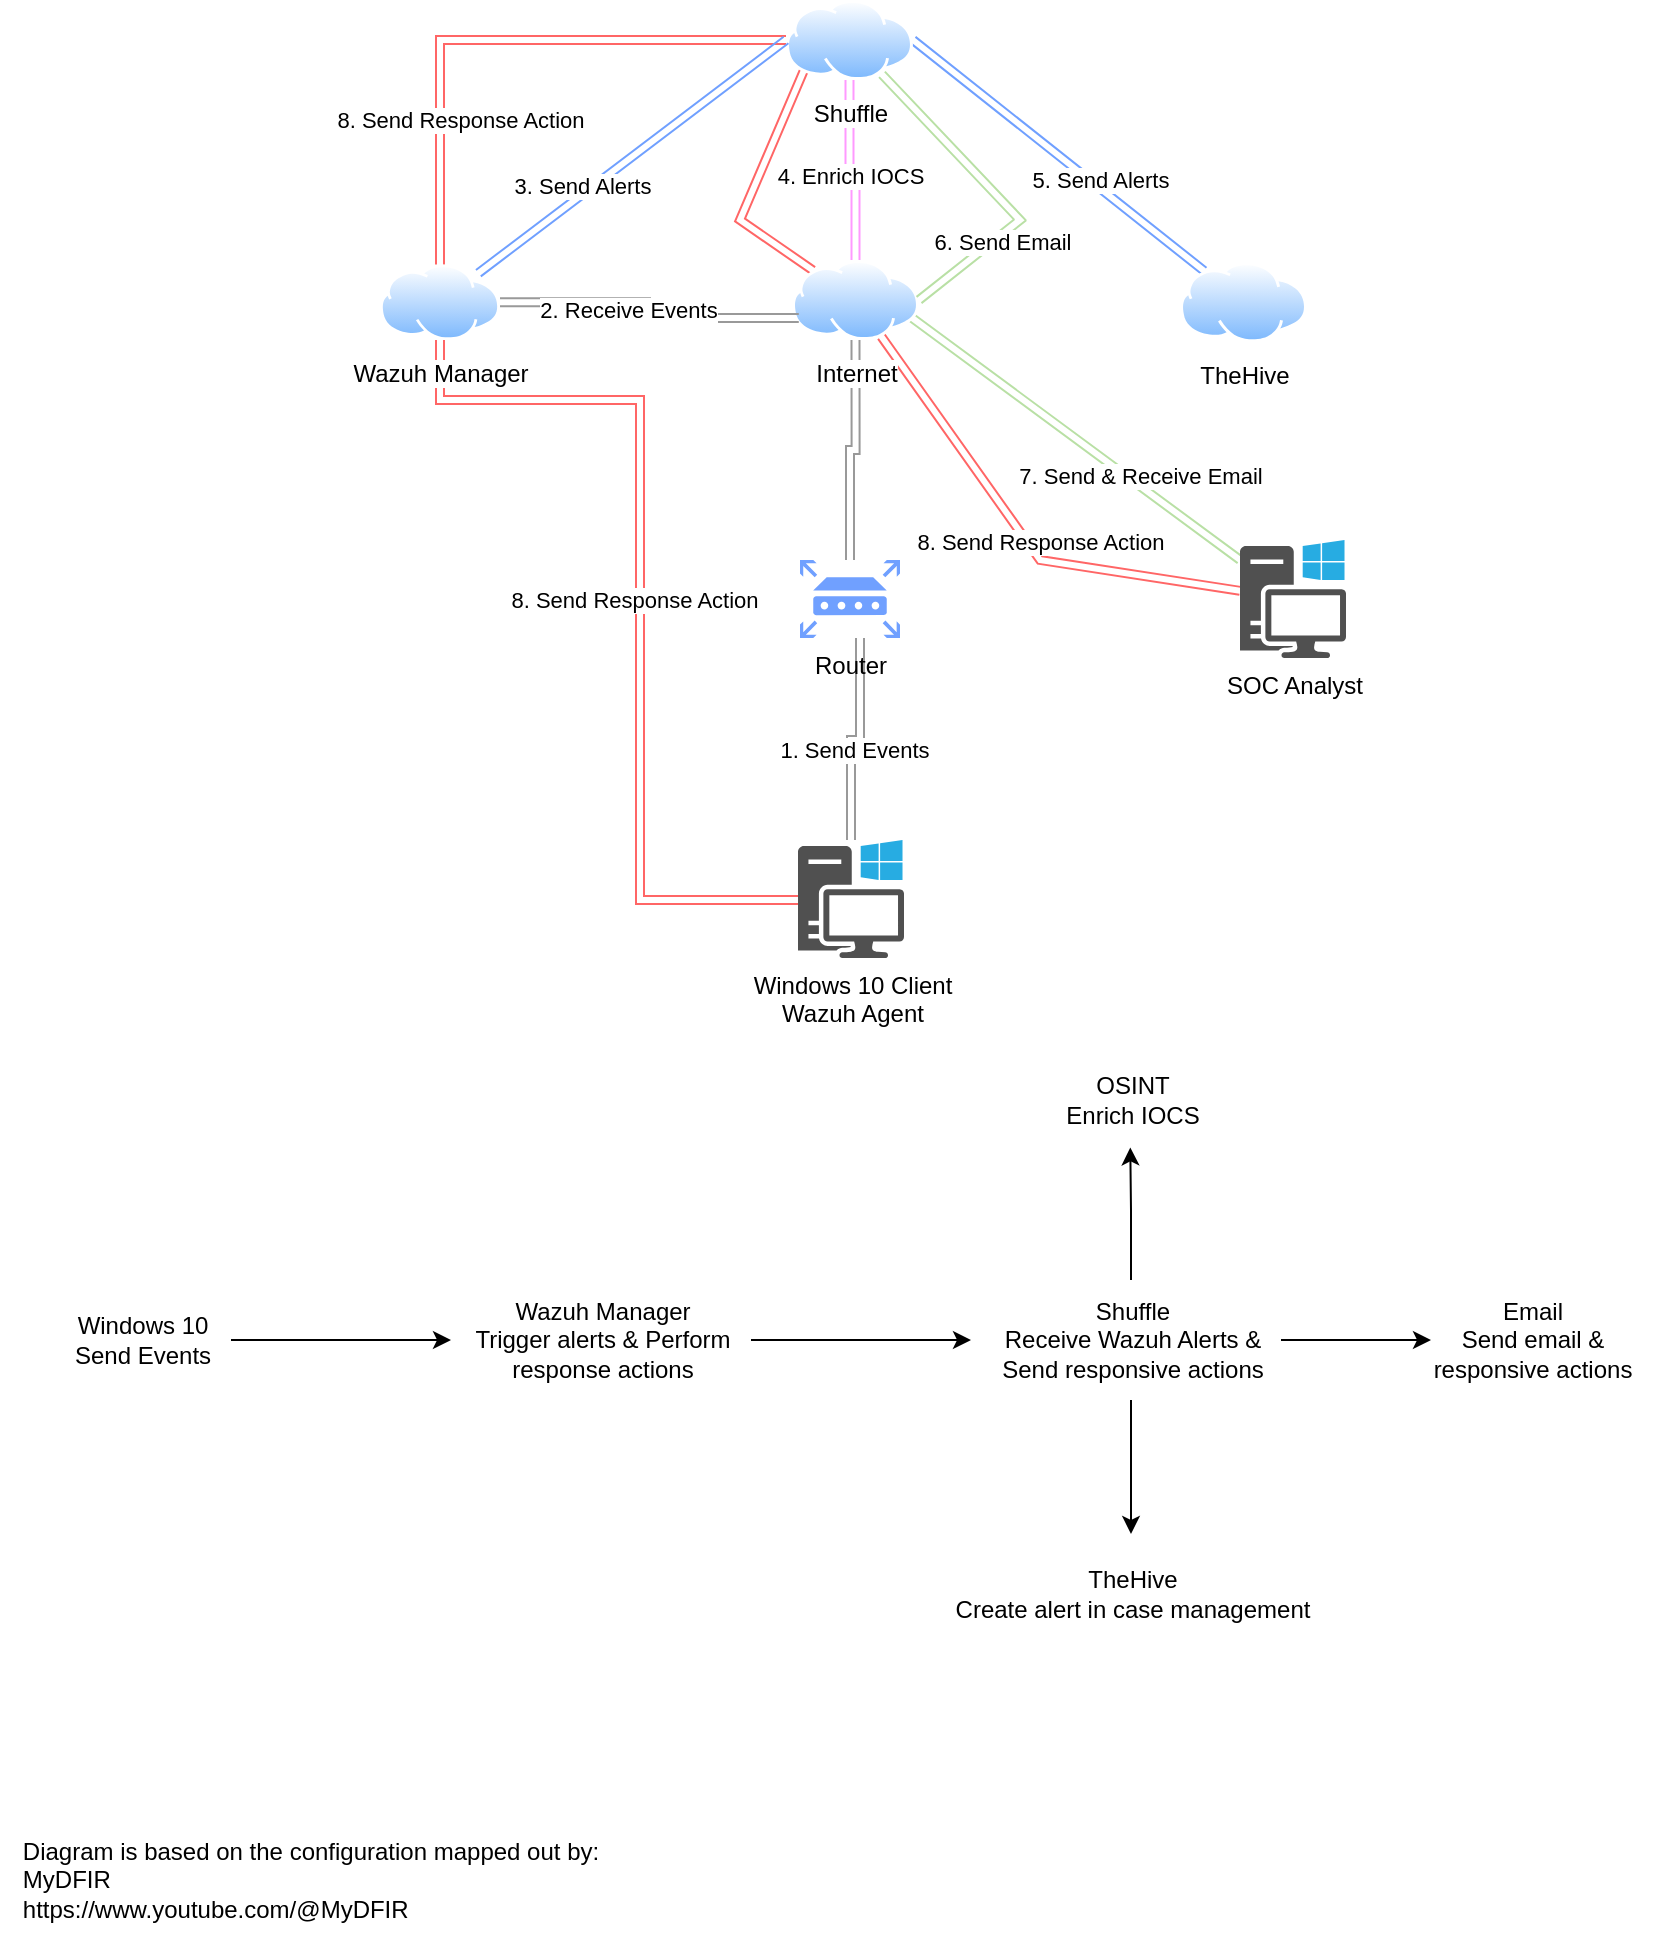 <mxfile version="24.5.4" type="github">
  <diagram name="Page-1" id="nlbGMaZcJaz8c30azb57">
    <mxGraphModel dx="1509" dy="821" grid="1" gridSize="10" guides="1" tooltips="1" connect="1" arrows="1" fold="1" page="1" pageScale="1" pageWidth="850" pageHeight="1100" math="0" shadow="0">
      <root>
        <mxCell id="0" />
        <mxCell id="1" parent="0" />
        <mxCell id="IqrTCXVaRgC0ry_F07dR-6" style="edgeStyle=orthogonalEdgeStyle;rounded=0;orthogonalLoop=1;jettySize=auto;html=1;startArrow=classic;startFill=1;shape=link;strokeColor=#999999;" edge="1" parent="1" source="VgwucHjoBokB7FiHYRz_-1" target="VgwucHjoBokB7FiHYRz_-2">
          <mxGeometry relative="1" as="geometry">
            <Array as="points">
              <mxPoint x="426" y="480" />
              <mxPoint x="430" y="480" />
            </Array>
          </mxGeometry>
        </mxCell>
        <mxCell id="IqrTCXVaRgC0ry_F07dR-7" value="1. Send Events" style="edgeLabel;html=1;align=center;verticalAlign=middle;resizable=0;points=[];" vertex="1" connectable="0" parent="IqrTCXVaRgC0ry_F07dR-6">
          <mxGeometry x="-0.147" relative="1" as="geometry">
            <mxPoint x="1" as="offset" />
          </mxGeometry>
        </mxCell>
        <mxCell id="VgwucHjoBokB7FiHYRz_-1" value="Windows 10 Client&lt;div&gt;Wazuh Agent&lt;/div&gt;" style="sketch=0;pointerEvents=1;shadow=0;dashed=0;html=1;strokeColor=none;fillColor=#505050;labelPosition=center;verticalLabelPosition=bottom;verticalAlign=top;outlineConnect=0;align=center;shape=mxgraph.office.devices.workstation_pc;" parent="1" vertex="1">
          <mxGeometry x="399" y="530" width="53" height="59" as="geometry" />
        </mxCell>
        <mxCell id="IqrTCXVaRgC0ry_F07dR-8" style="edgeStyle=orthogonalEdgeStyle;rounded=0;orthogonalLoop=1;jettySize=auto;html=1;entryX=0.5;entryY=1;entryDx=0;entryDy=0;strokeColor=#999999;startArrow=classic;startFill=1;shape=link;" edge="1" parent="1" source="VgwucHjoBokB7FiHYRz_-2" target="IqrTCXVaRgC0ry_F07dR-2">
          <mxGeometry relative="1" as="geometry" />
        </mxCell>
        <mxCell id="VgwucHjoBokB7FiHYRz_-2" value="Router" style="sketch=0;aspect=fixed;pointerEvents=1;shadow=0;dashed=0;html=1;strokeColor=none;labelPosition=center;verticalLabelPosition=bottom;verticalAlign=top;align=center;fillColor=#70A0FF;shape=mxgraph.mscae.enterprise.router" parent="1" vertex="1">
          <mxGeometry x="400" y="390" width="50" height="39" as="geometry" />
        </mxCell>
        <mxCell id="IqrTCXVaRgC0ry_F07dR-21" style="rounded=0;orthogonalLoop=1;jettySize=auto;html=1;entryX=1;entryY=0.75;entryDx=0;entryDy=0;shape=link;strokeColor=#B9E0A5;" edge="1" parent="1" source="IqrTCXVaRgC0ry_F07dR-1" target="IqrTCXVaRgC0ry_F07dR-2">
          <mxGeometry relative="1" as="geometry" />
        </mxCell>
        <mxCell id="IqrTCXVaRgC0ry_F07dR-22" value="7. Send &amp;amp; Receive Email" style="edgeLabel;html=1;align=center;verticalAlign=middle;resizable=0;points=[];" vertex="1" connectable="0" parent="IqrTCXVaRgC0ry_F07dR-21">
          <mxGeometry x="-0.352" y="-4" relative="1" as="geometry">
            <mxPoint as="offset" />
          </mxGeometry>
        </mxCell>
        <mxCell id="IqrTCXVaRgC0ry_F07dR-23" style="rounded=0;orthogonalLoop=1;jettySize=auto;html=1;shape=link;strokeColor=#FF6666;" edge="1" parent="1" source="IqrTCXVaRgC0ry_F07dR-1" target="IqrTCXVaRgC0ry_F07dR-2">
          <mxGeometry relative="1" as="geometry">
            <Array as="points">
              <mxPoint x="520" y="390" />
            </Array>
          </mxGeometry>
        </mxCell>
        <mxCell id="IqrTCXVaRgC0ry_F07dR-24" value="8. Send Response Action" style="edgeLabel;html=1;align=center;verticalAlign=middle;resizable=0;points=[];" vertex="1" connectable="0" parent="IqrTCXVaRgC0ry_F07dR-23">
          <mxGeometry x="-0.334" y="-2" relative="1" as="geometry">
            <mxPoint x="-22" y="-11" as="offset" />
          </mxGeometry>
        </mxCell>
        <mxCell id="IqrTCXVaRgC0ry_F07dR-1" value="SOC Analyst" style="sketch=0;pointerEvents=1;shadow=0;dashed=0;html=1;strokeColor=none;fillColor=#505050;labelPosition=center;verticalLabelPosition=bottom;verticalAlign=top;outlineConnect=0;align=center;shape=mxgraph.office.devices.workstation_pc;" vertex="1" parent="1">
          <mxGeometry x="620" y="380" width="53" height="59" as="geometry" />
        </mxCell>
        <mxCell id="IqrTCXVaRgC0ry_F07dR-25" style="rounded=0;orthogonalLoop=1;jettySize=auto;html=1;entryX=0;entryY=1;entryDx=0;entryDy=0;shape=link;strokeColor=#FF6666;" edge="1" parent="1" source="IqrTCXVaRgC0ry_F07dR-2" target="IqrTCXVaRgC0ry_F07dR-3">
          <mxGeometry relative="1" as="geometry">
            <Array as="points">
              <mxPoint x="370" y="220" />
            </Array>
          </mxGeometry>
        </mxCell>
        <mxCell id="IqrTCXVaRgC0ry_F07dR-2" value="Internet" style="image;aspect=fixed;perimeter=ellipsePerimeter;html=1;align=center;shadow=0;dashed=0;spacingTop=3;image=img/lib/active_directory/internet_cloud.svg;" vertex="1" parent="1">
          <mxGeometry x="396" y="240" width="63.5" height="40" as="geometry" />
        </mxCell>
        <mxCell id="IqrTCXVaRgC0ry_F07dR-14" style="edgeStyle=orthogonalEdgeStyle;rounded=0;orthogonalLoop=1;jettySize=auto;html=1;shape=link;strokeColor=#FF99FF;" edge="1" parent="1" source="IqrTCXVaRgC0ry_F07dR-3" target="IqrTCXVaRgC0ry_F07dR-2">
          <mxGeometry relative="1" as="geometry" />
        </mxCell>
        <mxCell id="IqrTCXVaRgC0ry_F07dR-15" value="4. Enrich IOCS" style="edgeLabel;html=1;align=center;verticalAlign=middle;resizable=0;points=[];" vertex="1" connectable="0" parent="IqrTCXVaRgC0ry_F07dR-14">
          <mxGeometry x="0.097" y="-3" relative="1" as="geometry">
            <mxPoint as="offset" />
          </mxGeometry>
        </mxCell>
        <mxCell id="IqrTCXVaRgC0ry_F07dR-17" style="rounded=0;orthogonalLoop=1;jettySize=auto;html=1;shape=link;strokeColor=#70A0FF;exitX=1;exitY=0.5;exitDx=0;exitDy=0;" edge="1" parent="1" source="IqrTCXVaRgC0ry_F07dR-3" target="IqrTCXVaRgC0ry_F07dR-4">
          <mxGeometry relative="1" as="geometry">
            <mxPoint x="460" y="140" as="sourcePoint" />
          </mxGeometry>
        </mxCell>
        <mxCell id="IqrTCXVaRgC0ry_F07dR-18" value="5. Send Alerts" style="edgeLabel;html=1;align=center;verticalAlign=middle;resizable=0;points=[];" vertex="1" connectable="0" parent="IqrTCXVaRgC0ry_F07dR-17">
          <mxGeometry x="0.423" y="-5" relative="1" as="geometry">
            <mxPoint x="-7" y="-16" as="offset" />
          </mxGeometry>
        </mxCell>
        <mxCell id="IqrTCXVaRgC0ry_F07dR-19" value="" style="rounded=0;orthogonalLoop=1;jettySize=auto;html=1;entryX=1;entryY=0.5;entryDx=0;entryDy=0;shape=link;strokeColor=#B9E0A5;" edge="1" parent="1" source="IqrTCXVaRgC0ry_F07dR-3" target="IqrTCXVaRgC0ry_F07dR-2">
          <mxGeometry relative="1" as="geometry">
            <Array as="points">
              <mxPoint x="510" y="220" />
            </Array>
          </mxGeometry>
        </mxCell>
        <mxCell id="IqrTCXVaRgC0ry_F07dR-20" value="6. Send Email" style="edgeLabel;html=1;align=center;verticalAlign=middle;resizable=0;points=[];" vertex="1" connectable="0" parent="IqrTCXVaRgC0ry_F07dR-19">
          <mxGeometry x="-0.194" y="1" relative="1" as="geometry">
            <mxPoint x="13" y="36" as="offset" />
          </mxGeometry>
        </mxCell>
        <mxCell id="IqrTCXVaRgC0ry_F07dR-26" style="edgeStyle=orthogonalEdgeStyle;rounded=0;orthogonalLoop=1;jettySize=auto;html=1;shape=link;strokeColor=#FF6666;" edge="1" parent="1" source="IqrTCXVaRgC0ry_F07dR-3" target="IqrTCXVaRgC0ry_F07dR-5">
          <mxGeometry relative="1" as="geometry" />
        </mxCell>
        <mxCell id="IqrTCXVaRgC0ry_F07dR-27" value="8. Send Response Action" style="edgeLabel;html=1;align=center;verticalAlign=middle;resizable=0;points=[];" vertex="1" connectable="0" parent="IqrTCXVaRgC0ry_F07dR-26">
          <mxGeometry x="-0.383" y="-2" relative="1" as="geometry">
            <mxPoint x="-75" y="42" as="offset" />
          </mxGeometry>
        </mxCell>
        <mxCell id="IqrTCXVaRgC0ry_F07dR-3" value="Shuffle" style="image;aspect=fixed;perimeter=ellipsePerimeter;html=1;align=center;shadow=0;dashed=0;spacingTop=3;image=img/lib/active_directory/internet_cloud.svg;" vertex="1" parent="1">
          <mxGeometry x="393" y="110" width="63.5" height="40" as="geometry" />
        </mxCell>
        <mxCell id="IqrTCXVaRgC0ry_F07dR-4" value="TheHive" style="image;aspect=fixed;perimeter=ellipsePerimeter;html=1;align=center;shadow=0;dashed=0;spacingTop=3;image=img/lib/active_directory/internet_cloud.svg;" vertex="1" parent="1">
          <mxGeometry x="590" y="241.1" width="63.5" height="40" as="geometry" />
        </mxCell>
        <mxCell id="IqrTCXVaRgC0ry_F07dR-9" style="edgeStyle=orthogonalEdgeStyle;rounded=0;orthogonalLoop=1;jettySize=auto;html=1;shape=link;strokeColor=#999999;entryX=0;entryY=0.75;entryDx=0;entryDy=0;" edge="1" parent="1" source="IqrTCXVaRgC0ry_F07dR-5" target="IqrTCXVaRgC0ry_F07dR-2">
          <mxGeometry relative="1" as="geometry" />
        </mxCell>
        <mxCell id="IqrTCXVaRgC0ry_F07dR-10" value="2. Receive Events" style="edgeLabel;html=1;align=center;verticalAlign=middle;resizable=0;points=[];" vertex="1" connectable="0" parent="IqrTCXVaRgC0ry_F07dR-9">
          <mxGeometry x="-0.194" y="-4" relative="1" as="geometry">
            <mxPoint as="offset" />
          </mxGeometry>
        </mxCell>
        <mxCell id="IqrTCXVaRgC0ry_F07dR-11" style="rounded=0;orthogonalLoop=1;jettySize=auto;html=1;entryX=0;entryY=0.5;entryDx=0;entryDy=0;shape=link;strokeColor=#70A0FF;" edge="1" parent="1" source="IqrTCXVaRgC0ry_F07dR-5" target="IqrTCXVaRgC0ry_F07dR-3">
          <mxGeometry relative="1" as="geometry" />
        </mxCell>
        <mxCell id="IqrTCXVaRgC0ry_F07dR-12" value="3. Send Alerts" style="edgeLabel;html=1;align=center;verticalAlign=middle;resizable=0;points=[];" vertex="1" connectable="0" parent="IqrTCXVaRgC0ry_F07dR-11">
          <mxGeometry x="-0.3" y="4" relative="1" as="geometry">
            <mxPoint as="offset" />
          </mxGeometry>
        </mxCell>
        <mxCell id="IqrTCXVaRgC0ry_F07dR-28" style="rounded=0;orthogonalLoop=1;jettySize=auto;html=1;shape=link;edgeStyle=orthogonalEdgeStyle;strokeColor=#FF6666;" edge="1" parent="1" source="IqrTCXVaRgC0ry_F07dR-5" target="VgwucHjoBokB7FiHYRz_-1">
          <mxGeometry relative="1" as="geometry">
            <Array as="points">
              <mxPoint x="220" y="310" />
              <mxPoint x="320" y="310" />
              <mxPoint x="320" y="560" />
            </Array>
          </mxGeometry>
        </mxCell>
        <mxCell id="IqrTCXVaRgC0ry_F07dR-29" value="8. Send Response Action" style="edgeLabel;html=1;align=center;verticalAlign=middle;resizable=0;points=[];" vertex="1" connectable="0" parent="IqrTCXVaRgC0ry_F07dR-28">
          <mxGeometry x="-0.429" y="-3" relative="1" as="geometry">
            <mxPoint y="99" as="offset" />
          </mxGeometry>
        </mxCell>
        <mxCell id="IqrTCXVaRgC0ry_F07dR-5" value="Wazuh Manager" style="image;aspect=fixed;perimeter=ellipsePerimeter;html=1;align=center;shadow=0;dashed=0;spacingTop=3;image=img/lib/active_directory/internet_cloud.svg;" vertex="1" parent="1">
          <mxGeometry x="190" y="242.2" width="60" height="37.8" as="geometry" />
        </mxCell>
        <mxCell id="IqrTCXVaRgC0ry_F07dR-32" style="edgeStyle=orthogonalEdgeStyle;rounded=0;orthogonalLoop=1;jettySize=auto;html=1;" edge="1" parent="1" source="IqrTCXVaRgC0ry_F07dR-30">
          <mxGeometry relative="1" as="geometry">
            <mxPoint x="225.5" y="780" as="targetPoint" />
          </mxGeometry>
        </mxCell>
        <mxCell id="IqrTCXVaRgC0ry_F07dR-30" value="Windows 10&lt;div&gt;Send Events&lt;/div&gt;" style="text;html=1;align=center;verticalAlign=middle;resizable=0;points=[];autosize=1;strokeColor=none;fillColor=none;" vertex="1" parent="1">
          <mxGeometry x="25.5" y="760" width="90" height="40" as="geometry" />
        </mxCell>
        <mxCell id="IqrTCXVaRgC0ry_F07dR-33" style="edgeStyle=orthogonalEdgeStyle;rounded=0;orthogonalLoop=1;jettySize=auto;html=1;" edge="1" parent="1" source="IqrTCXVaRgC0ry_F07dR-31">
          <mxGeometry relative="1" as="geometry">
            <mxPoint x="485.5" y="780" as="targetPoint" />
          </mxGeometry>
        </mxCell>
        <mxCell id="IqrTCXVaRgC0ry_F07dR-31" value="Wazuh Manager&lt;div&gt;Trigger alerts &amp;amp; Perform&lt;/div&gt;&lt;div&gt;response actions&lt;/div&gt;" style="text;html=1;align=center;verticalAlign=middle;resizable=0;points=[];autosize=1;strokeColor=none;fillColor=none;" vertex="1" parent="1">
          <mxGeometry x="225.5" y="750" width="150" height="60" as="geometry" />
        </mxCell>
        <mxCell id="IqrTCXVaRgC0ry_F07dR-35" style="edgeStyle=orthogonalEdgeStyle;rounded=0;orthogonalLoop=1;jettySize=auto;html=1;entryX=0.496;entryY=1.093;entryDx=0;entryDy=0;entryPerimeter=0;" edge="1" parent="1" source="IqrTCXVaRgC0ry_F07dR-34" target="IqrTCXVaRgC0ry_F07dR-37">
          <mxGeometry relative="1" as="geometry">
            <mxPoint x="565" y="590" as="targetPoint" />
          </mxGeometry>
        </mxCell>
        <mxCell id="IqrTCXVaRgC0ry_F07dR-36" style="edgeStyle=orthogonalEdgeStyle;rounded=0;orthogonalLoop=1;jettySize=auto;html=1;" edge="1" parent="1" source="IqrTCXVaRgC0ry_F07dR-34">
          <mxGeometry relative="1" as="geometry">
            <mxPoint x="565.5" y="877" as="targetPoint" />
          </mxGeometry>
        </mxCell>
        <mxCell id="IqrTCXVaRgC0ry_F07dR-39" style="edgeStyle=orthogonalEdgeStyle;rounded=0;orthogonalLoop=1;jettySize=auto;html=1;" edge="1" parent="1" source="IqrTCXVaRgC0ry_F07dR-34">
          <mxGeometry relative="1" as="geometry">
            <mxPoint x="715.5" y="780" as="targetPoint" />
          </mxGeometry>
        </mxCell>
        <mxCell id="IqrTCXVaRgC0ry_F07dR-34" value="Shuffle&lt;div&gt;Receive Wazuh Alerts &amp;amp;&lt;/div&gt;&lt;div&gt;Send responsive actions&lt;/div&gt;" style="text;html=1;align=center;verticalAlign=middle;resizable=0;points=[];autosize=1;strokeColor=none;fillColor=none;" vertex="1" parent="1">
          <mxGeometry x="490.5" y="750" width="150" height="60" as="geometry" />
        </mxCell>
        <mxCell id="IqrTCXVaRgC0ry_F07dR-37" value="OSINT&lt;div&gt;Enrich IOCS&lt;/div&gt;" style="text;html=1;align=center;verticalAlign=middle;resizable=0;points=[];autosize=1;strokeColor=none;fillColor=none;" vertex="1" parent="1">
          <mxGeometry x="520.5" y="640" width="90" height="40" as="geometry" />
        </mxCell>
        <mxCell id="IqrTCXVaRgC0ry_F07dR-38" value="TheHive&lt;div&gt;Create alert in case management&lt;/div&gt;" style="text;html=1;align=center;verticalAlign=middle;resizable=0;points=[];autosize=1;strokeColor=none;fillColor=none;" vertex="1" parent="1">
          <mxGeometry x="465.5" y="887" width="200" height="40" as="geometry" />
        </mxCell>
        <mxCell id="IqrTCXVaRgC0ry_F07dR-40" value="Email&lt;div&gt;Send email &amp;amp;&lt;/div&gt;&lt;div&gt;responsive actions&lt;/div&gt;" style="text;html=1;align=center;verticalAlign=middle;resizable=0;points=[];autosize=1;strokeColor=none;fillColor=none;" vertex="1" parent="1">
          <mxGeometry x="705.5" y="750" width="120" height="60" as="geometry" />
        </mxCell>
        <mxCell id="IqrTCXVaRgC0ry_F07dR-42" value="&lt;div style=&quot;text-align: left;&quot;&gt;Diagram is based on the configuration mapped out by:&lt;/div&gt;&lt;div style=&quot;text-align: left;&quot;&gt;MyDFIR&lt;/div&gt;&lt;div style=&quot;text-align: left;&quot;&gt;https://www.youtube.com/@MyDFIR&lt;br&gt;&lt;/div&gt;" style="text;html=1;align=center;verticalAlign=middle;resizable=0;points=[];autosize=1;strokeColor=none;fillColor=none;" vertex="1" parent="1">
          <mxGeometry y="1020" width="310" height="60" as="geometry" />
        </mxCell>
      </root>
    </mxGraphModel>
  </diagram>
</mxfile>
